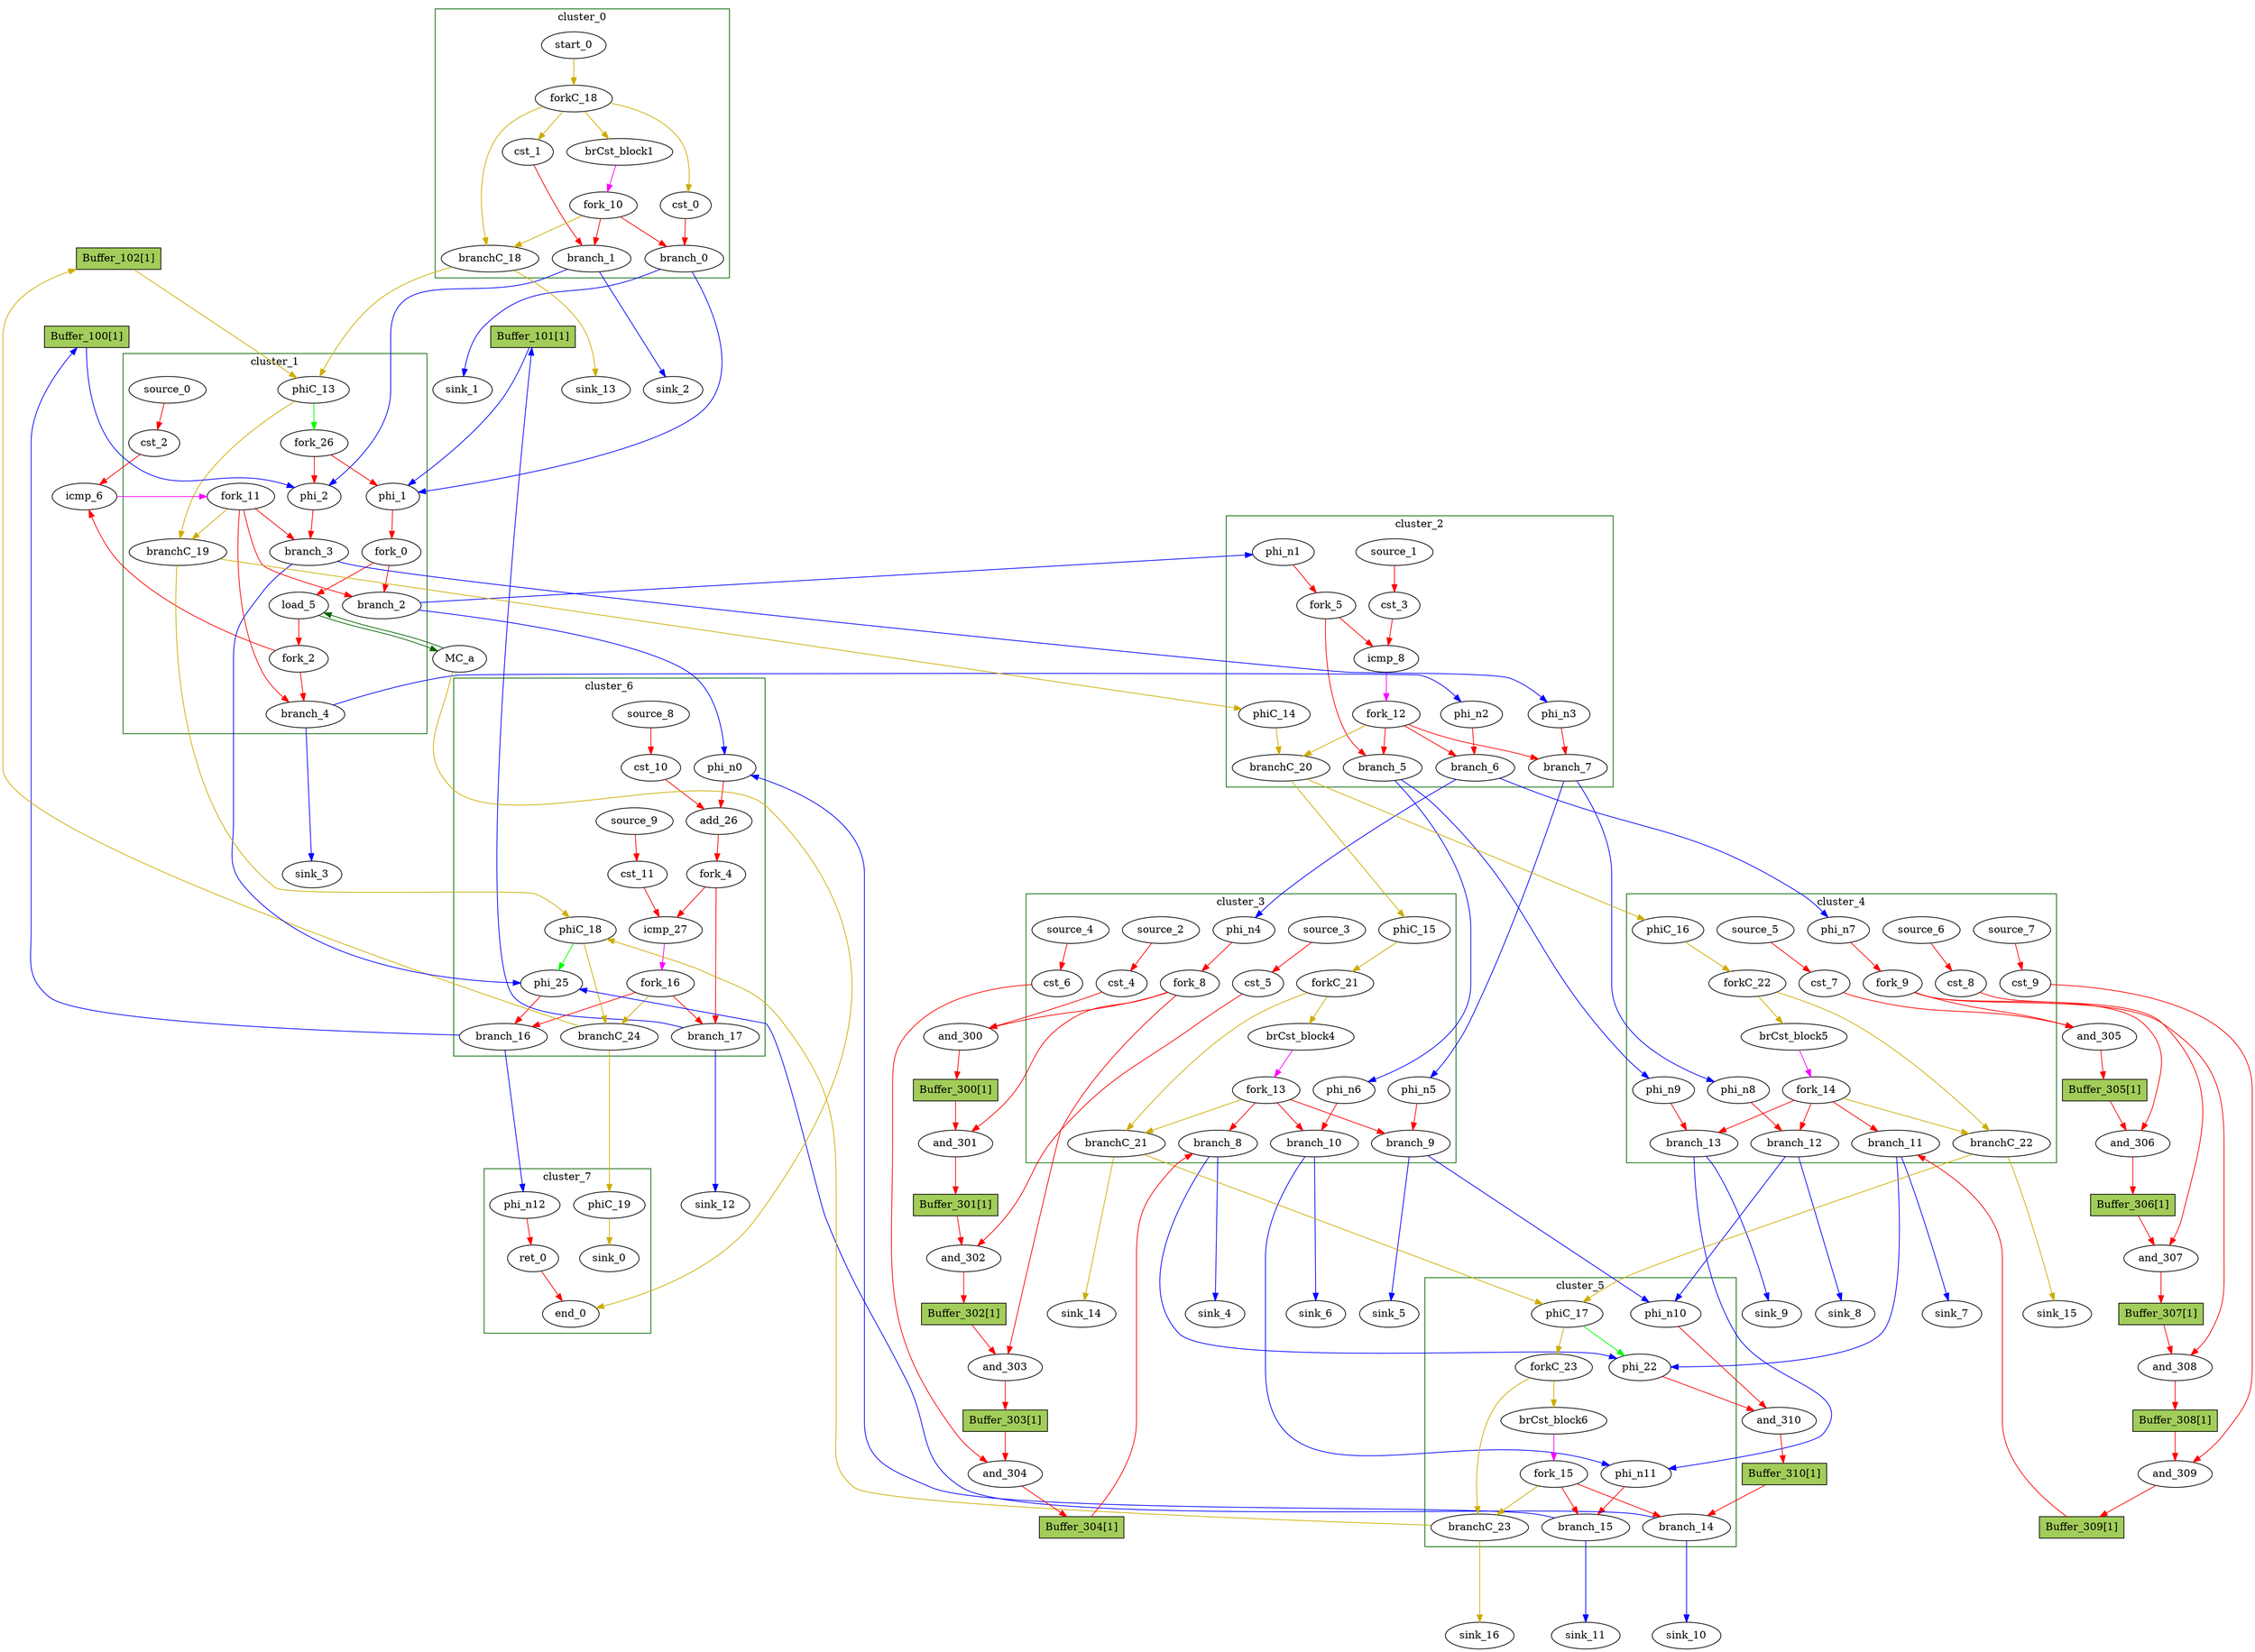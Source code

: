 Digraph G {
	splines=spline;
	subgraph cluster_cluster_3 {
	color = "darkgreen";
label = "cluster_3";
		"cst_4" [type="Constant", in="in1:32", out="out1:32", bbID=4, value="0x3E800000"];
		"cst_5" [type="Constant", in="in1:32", out="out1:32", bbID=4, value="0x3F000000"];
		"cst_6" [type="Constant", in="in1:32", out="out1:32", bbID=4, value="0x3E000000"];
		"brCst_block4" [type="Constant", in="in1:1", out="out1:1", bbID=4, value="0x1"];
		"phi_n4" [type="Merge", in="in1:32 ", out="out1:32", bbID=4, delay=0.0];
		"phi_n5" [type="Merge", in="in1:32 ", out="out1:32", bbID=4, delay=0.0];
		"phi_n6" [type="Merge", in="in1:10 ", out="out1:10", bbID=4, delay=0.0];
		"fork_8" [type="Fork", in="in1:32", out="out1:32 out2:32 out3:32 ", bbID=4];
		"branch_8" [type="Branch", in="in1:32 in2?:1", out="out1+:32 out2-:32", bbID=4];
		"branch_9" [type="Branch", in="in1:32 in2?:1", out="out1+:32 out2-:32", bbID=4];
		"branch_10" [type="Branch", in="in1:10 in2?:1", out="out1+:10 out2-:10", bbID=4];
		"fork_13" [type="Fork", in="in1:1", out="out1:1 out2:1 out3:1 out4:1 ", bbID=4];
		"phiC_15" [type="Merge", in="in1:0 ", out="out1:0", bbID=4, delay=0.0];
		"forkC_21" [type="Fork", in="in1:0", out="out1:0 out2:0 ", bbID=4];
		"branchC_21" [type="Branch", in="in1:0 in2?:1", out="out1+:0 out2-:0", bbID=4];
		"source_2" [type="Source", out="out1:32", bbID=4];
		"source_3" [type="Source", out="out1:32", bbID=4];
		"source_4" [type="Source", out="out1:32", bbID=4];
	}
	subgraph cluster_cluster_4 {
	color = "darkgreen";
label = "cluster_4";
		"cst_7" [type="Constant", in="in1:32", out="out1:32", bbID=5, value="0x3F23D70A"];
		"cst_8" [type="Constant", in="in1:32", out="out1:32", bbID=5, value="0x3F333333"];
		"cst_9" [type="Constant", in="in1:32", out="out1:32", bbID=5, value="0x3E570A3D"];
		"brCst_block5" [type="Constant", in="in1:1", out="out1:1", bbID=5, value="0x1"];
		"phi_n7" [type="Merge", in="in1:32 ", out="out1:32", bbID=5, delay=0.0];
		"phi_n8" [type="Merge", in="in1:32 ", out="out1:32", bbID=5, delay=0.0];
		"phi_n9" [type="Merge", in="in1:10 ", out="out1:10", bbID=5, delay=0.0];
		"fork_9" [type="Fork", in="in1:32", out="out1:32 out2:32 out3:32 ", bbID=5];
		"branch_11" [type="Branch", in="in1:32 in2?:1", out="out1+:32 out2-:32", bbID=5];
		"branch_12" [type="Branch", in="in1:32 in2?:1", out="out1+:32 out2-:32", bbID=5];
		"branch_13" [type="Branch", in="in1:10 in2?:1", out="out1+:10 out2-:10", bbID=5];
		"fork_14" [type="Fork", in="in1:1", out="out1:1 out2:1 out3:1 out4:1 ", bbID=5];
		"phiC_16" [type="Merge", in="in1:0 ", out="out1:0", bbID=5, delay=0.0];
		"forkC_22" [type="Fork", in="in1:0", out="out1:0 out2:0 ", bbID=5];
		"branchC_22" [type="Branch", in="in1:0 in2?:1", out="out1+:0 out2-:0", bbID=5];
		"source_5" [type="Source", out="out1:32", bbID=5];
		"source_6" [type="Source", out="out1:32", bbID=5];
		"source_7" [type="Source", out="out1:32", bbID=5];
	}
	subgraph cluster_cluster_7 {
	color = "darkgreen";
label = "cluster_7";
		"ret_0" [type="Operator", in="in1:32 ", out="out1:32 ", bbID=8, II=1, delay=0.0, latency=0, op="ret_op"];
		"phi_n12" [type="Merge", in="in1:32 ", out="out1:32", bbID=8, delay=0.0];
		"end_0" [type="Exit", in="in1:0*e in2:32 ", out="out1:32", bbID=0];
		"phiC_19" [type="Merge", in="in1:0 ", out="out1:0", bbID=8, delay=0.0];
		"sink_0" [type="Sink", in="in1:0", bbID=0];
	}
	subgraph cluster_cluster_2 {
	color = "darkgreen";
label = "cluster_2";
		"cst_3" [type="Constant", in="in1:3", out="out1:3", bbID=3, value="0x00000005"];
		"icmp_8" [type="Operator", in="in1:10 in2:10 ", out="out1:1 ", bbID=3, II=1, delay=1.907, latency=0, op="icmp_ugt_op"];
		"phi_n1" [type="Merge", in="in1:10 ", out="out1:10", bbID=3, delay=0.0];
		"phi_n2" [type="Merge", in="in1:32 ", out="out1:32", bbID=3, delay=0.0];
		"phi_n3" [type="Merge", in="in1:32 ", out="out1:32", bbID=3, delay=0.0];
		"fork_5" [type="Fork", in="in1:10", out="out1:10 out2:10 ", bbID=3];
		"branch_5" [type="Branch", in="in1:10 in2?:1", out="out1+:10 out2-:10", bbID=3];
		"branch_6" [type="Branch", in="in1:32 in2?:1", out="out1+:32 out2-:32", bbID=3];
		"branch_7" [type="Branch", in="in1:32 in2?:1", out="out1+:32 out2-:32", bbID=3];
		"fork_12" [type="Fork", in="in1:1", out="out1:1 out2:1 out3:1 out4:1 ", bbID=3];
		"phiC_14" [type="Merge", in="in1:0 ", out="out1:0", bbID=3, delay=0.0];
		"branchC_20" [type="Branch", in="in1:0 in2?:1", out="out1+:0 out2-:0", bbID=3];
		"source_1" [type="Source", out="out1:3", bbID=3];
	}
	subgraph cluster_cluster_6 {
	color = "darkgreen";
label = "cluster_6";
		"phi_25" [type="Mux", in="in1?:1 in2:32 in3:32 ", out="out1:32", bbID=7, delay=1.397];
		"cst_10" [type="Constant", in="in1:1", out="out1:1", bbID=7, value="0x00000001"];
		"add_26" [type="Operator", in="in1:10 in2:10 ", out="out1:10 ", bbID=7, II=1, delay=2.287, latency=0, op="add_op"];
		"cst_11" [type="Constant", in="in1:10", out="out1:10", bbID=7, value="0x000003E8"];
		"icmp_27" [type="Operator", in="in1:10 in2:10 ", out="out1:1 ", bbID=7, II=1, delay=1.907, latency=0, op="icmp_ult_op"];
		"phi_n0" [type="Merge", in="in1:10 in2:10 ", out="out1:10", bbID=7, delay=1.397];
		"fork_4" [type="Fork", in="in1:10", out="out1:10 out2:10 ", bbID=7];
		"branch_16" [type="Branch", in="in1:32 in2?:1", out="out1+:32 out2-:32", bbID=7];
		"branch_17" [type="Branch", in="in1:10 in2?:1", out="out1+:10 out2-:10", bbID=7];
		"fork_16" [type="Fork", in="in1:1", out="out1:1 out2:1 out3:1 ", bbID=7];
		"phiC_18" [type="CntrlMerge", in="in1:0 in2:0 ", out="out1:0 out2?:1", bbID=7, delay=0.0];
		"branchC_24" [type="Branch", in="in1:0 in2?:1", out="out1+:0 out2-:0", bbID=7];
		"source_8" [type="Source", out="out1:1", bbID=7];
		"source_9" [type="Source", out="out1:10", bbID=7];
	}
	subgraph cluster_cluster_1 {
	color = "darkgreen";
label = "cluster_1";
		"phi_1" [type="Mux", in="in1?:1 in2:10 in3:10 ", out="out1:10", bbID=2, delay=1.397];
		"phi_2" [type="Mux", in="in1?:1 in2:32 in3:32 ", out="out1:32", bbID=2, delay=1.397];
		"load_5" [type="Operator", in="in1:32 in2:10 ", out="out1:32 out2:10 ", bbID=2, II=1, delay=1.412, latency=2, op="mc_load_op", portId=0];
		"cst_2" [type="Constant", in="in1:32", out="out1:32", bbID=2, value="0x00000000"];
		"fork_0" [type="Fork", in="in1:10", out="out1:10 out2:10 ", bbID=2];
		"fork_2" [type="Fork", in="in1:32", out="out1:32 out2:32 ", bbID=2];
		"branch_2" [type="Branch", in="in1:10 in2?:1", out="out1+:10 out2-:10", bbID=2];
		"branch_3" [type="Branch", in="in1:32 in2?:1", out="out1+:32 out2-:32", bbID=2];
		"branch_4" [type="Branch", in="in1:32 in2?:1", out="out1+:32 out2-:32", bbID=2];
		"fork_11" [type="Fork", in="in1:1", out="out1:1 out2:1 out3:1 out4:1 ", bbID=2];
		"phiC_13" [type="CntrlMerge", in="in1:0 in2:0 ", out="out1:0 out2?:1", bbID=2, delay=0.0];
		"branchC_19" [type="Branch", in="in1:0 in2?:1", out="out1+:0 out2-:0", bbID=2];
		"source_0" [type="Source", out="out1:32", bbID=2];
		"fork_26" [type="Fork", in="in1:1", out="out1:1 out2:1 ", bbID=2];
	}
	subgraph cluster_cluster_0 {
	color = "darkgreen";
label = "cluster_0";
		"brCst_block1" [type="Constant", in="in1:1", out="out1:1", bbID=1, value="0x1"];
		"cst_0" [type="Constant", in="in1:1", out="out1:1", bbID=1, value="0x00000000"];
		"cst_1" [type="Constant", in="in1:32", out="out1:32", bbID=1, value="0x00000000"];
		"branch_0" [type="Branch", in="in1:1 in2?:1", out="out1+:1 out2-:1", bbID=1];
		"branch_1" [type="Branch", in="in1:32 in2?:1", out="out1+:32 out2-:32", bbID=1];
		"fork_10" [type="Fork", in="in1:1", out="out1:1 out2:1 out3:1 ", bbID=1];
		"start_0" [type="Entry", in="in1:0", out="out1:0", bbID=1, control="true"];
		"forkC_18" [type="Fork", in="in1:0", out="out1:0 out2:0 out3:0 out4:0 ", bbID=1];
		"branchC_18" [type="Branch", in="in1:0 in2?:1", out="out1+:0 out2-:0", bbID=1];
	}
	subgraph cluster_cluster_5 {
	color = "darkgreen";
label = "cluster_5";
		"phi_22" [type="Mux", in="in1?:1 in2:32 in3:32 ", out="out1:32", bbID=6, delay=1.397];
		"brCst_block6" [type="Constant", in="in1:1", out="out1:1", bbID=6, value="0x1"];
		"phi_n10" [type="Merge", in="in1:32 in2:32 ", out="out1:32", bbID=6, delay=1.397];
		"phi_n11" [type="Merge", in="in1:10 in2:10 ", out="out1:10", bbID=6, delay=1.397];
		"branch_14" [type="Branch", in="in1:32 in2?:1", out="out1+:32 out2-:32", bbID=6];
		"branch_15" [type="Branch", in="in1:10 in2?:1", out="out1+:10 out2-:10", bbID=6];
		"fork_15" [type="Fork", in="in1:1", out="out1:1 out2:1 out3:1 ", bbID=6];
		"phiC_17" [type="CntrlMerge", in="in1:0 in2:0 ", out="out1:0 out2?:1", bbID=6, delay=0.0];
		"forkC_23" [type="Fork", in="in1:0", out="out1:0 out2:0 ", bbID=6];
		"branchC_23" [type="Branch", in="in1:0 in2?:1", out="out1+:0 out2-:0", bbID=6];
	}
		"MC_a" [type="MC", in="in1:10*l0a ", out="out1:32*l0d out2:0*e ", bbID=0, bbcount=0, ldcount=1, memory="a", stcount=0];
		"sink_1" [type="Sink", in="in1:1", bbID=0];
		"sink_2" [type="Sink", in="in1:32", bbID=0];
		"sink_3" [type="Sink", in="in1:32", bbID=0];
		"sink_4" [type="Sink", in="in1:32", bbID=0];
		"sink_5" [type="Sink", in="in1:32", bbID=0];
		"sink_6" [type="Sink", in="in1:10", bbID=0];
		"sink_7" [type="Sink", in="in1:32", bbID=0];
		"sink_8" [type="Sink", in="in1:32", bbID=0];
		"sink_9" [type="Sink", in="in1:10", bbID=0];
		"sink_10" [type="Sink", in="in1:32", bbID=0];
		"sink_11" [type="Sink", in="in1:10", bbID=0];
		"sink_12" [type="Sink", in="in1:10", bbID=0];
		"sink_13" [type="Sink", in="in1:0", bbID=0];
		"sink_14" [type="Sink", in="in1:0", bbID=0];
		"sink_15" [type="Sink", in="in1:0", bbID=0];
		"sink_16" [type="Sink", in="in1:0", bbID=0];
		"Buffer_100" [type="Buffer", in="in1:32", out="out1:32", bbID=3, fillcolor="darkolivegreen3", height=0.4, label="Buffer_100[1]", shape="box", slots=1, style="filled", transparent="false"];
		"Buffer_101" [type="Buffer", in="in1:32", out="out1:32", bbID=3, fillcolor="darkolivegreen3", height=0.4, label="Buffer_101[1]", shape="box", slots=1, style="filled", transparent="false"];
		"Buffer_102" [type="Buffer", in="in1:32", out="out1:32", bbID=3, fillcolor="darkolivegreen3", height=0.4, label="Buffer_102[1]", shape="box", slots=1, style="filled", transparent="false"];
		"icmp_6" [type="Operator", in="in1:32 in2:32 ", out="out1:1 ", bbID=2, II=1, delay=1.895, latency=2, op="icmp_ult_op"];
		"and_300" [type="Operator", in="in1:32 in2:32 ", out="out1:32 ", bbID=4, II=1, delay=0.0, latency=10, op="and_op"];
		"Buffer_300" [type="Buffer", in="in1:32", out="out1:32", bbID=3, fillcolor="darkolivegreen3", height=0.4, label="Buffer_300[1]", shape="box", slots=1, style="filled", transparent="false"];
		"and_301" [type="Operator", in="in1:32 in2:32 ", out="out1:32 ", bbID=4, II=1, delay=0.0, latency=6, op="and_op"];
		"Buffer_301" [type="Buffer", in="in1:32", out="out1:32", bbID=3, fillcolor="darkolivegreen3", height=0.4, label="Buffer_301[1]", shape="box", slots=1, style="filled", transparent="false"];
		"and_302" [type="Operator", in="in1:32 in2:32 ", out="out1:32 ", bbID=4, II=1, delay=0.0, latency=10, op="and_op"];
		"Buffer_302" [type="Buffer", in="in1:32", out="out1:32", bbID=3, fillcolor="darkolivegreen3", height=0.4, label="Buffer_302[1]", shape="box", slots=1, style="filled", transparent="false"];
		"and_303" [type="Operator", in="in1:32 in2:32 ", out="out1:32 ", bbID=4, II=1, delay=0.0, latency=6, op="and_op"];
		"Buffer_303" [type="Buffer", in="in1:32", out="out1:32", bbID=3, fillcolor="darkolivegreen3", height=0.4, label="Buffer_303[1]", shape="box", slots=1, style="filled", transparent="false"];
		"and_304" [type="Operator", in="in1:32 in2:32 ", out="out1:32 ", bbID=4, II=1, delay=0.0, latency=10, op="and_op"];
		"Buffer_304" [type="Buffer", in="in1:32", out="out1:32", bbID=3, fillcolor="darkolivegreen3", height=0.4, label="Buffer_304[1]", shape="box", slots=1, style="filled", transparent="false"];
		"and_305" [type="Operator", in="in1:32 in2:32 ", out="out1:32 ", bbID=5, II=1, delay=0.0, latency=10, op="and_op"];
		"Buffer_305" [type="Buffer", in="in1:32", out="out1:32", bbID=3, fillcolor="darkolivegreen3", height=0.4, label="Buffer_305[1]", shape="box", slots=1, style="filled", transparent="false"];
		"and_306" [type="Operator", in="in1:32 in2:32 ", out="out1:32 ", bbID=5, II=1, delay=0.0, latency=6, op="and_op"];
		"Buffer_306" [type="Buffer", in="in1:32", out="out1:32", bbID=3, fillcolor="darkolivegreen3", height=0.4, label="Buffer_306[1]", shape="box", slots=1, style="filled", transparent="false"];
		"and_307" [type="Operator", in="in1:32 in2:32 ", out="out1:32 ", bbID=5, II=1, delay=0.0, latency=10, op="and_op"];
		"Buffer_307" [type="Buffer", in="in1:32", out="out1:32", bbID=3, fillcolor="darkolivegreen3", height=0.4, label="Buffer_307[1]", shape="box", slots=1, style="filled", transparent="false"];
		"and_308" [type="Operator", in="in1:32 in2:32 ", out="out1:32 ", bbID=5, II=1, delay=0.0, latency=6, op="and_op"];
		"Buffer_308" [type="Buffer", in="in1:32", out="out1:32", bbID=3, fillcolor="darkolivegreen3", height=0.4, label="Buffer_308[1]", shape="box", slots=1, style="filled", transparent="false"];
		"and_309" [type="Operator", in="in1:32 in2:32 ", out="out1:32 ", bbID=5, II=1, delay=0.0, latency=10, op="and_op"];
		"Buffer_309" [type="Buffer", in="in1:32", out="out1:32", bbID=3, fillcolor="darkolivegreen3", height=0.4, label="Buffer_309[1]", shape="box", slots=1, style="filled", transparent="false"];
		"and_310" [type="Operator", in="in1:32 in2:32 ", out="out1:32 ", bbID=6, II=1, delay=0.0, latency=10, op="and_op"];
		"Buffer_310" [type="Buffer", in="in1:32", out="out1:32", bbID=3, fillcolor="darkolivegreen3", height=0.4, label="Buffer_310[1]", shape="box", slots=1, style="filled", transparent="false"];
		"brCst_block1" -> "fork_10" [color = "magenta", from = "out1", to = "in1"];
		"cst_0" -> "branch_0" [color = "red", from = "out1", to = "in1"];
		"phi_1" -> "fork_0" [color = "red", from = "out1", to = "in1"];
		"cst_1" -> "branch_1" [color = "red", from = "out1", to = "in1"];
		"phi_2" -> "branch_3" [color = "red", from = "out1", to = "in1"];
		"load_5" -> "fork_2" [color = "red", from = "out1", to = "in1"];
		"load_5" -> "MC_a" [color = "darkgreen", mem_address = "true", from = "out2", to = "in1"];
		"cst_2" -> "icmp_6" [color = "red", from = "out1", to = "in2"];
		"cst_3" -> "icmp_8" [color = "red", from = "out1", to = "in2"];
		"icmp_8" -> "fork_12" [color = "magenta", from = "out1", to = "in1"];
		"cst_4" -> "and_300" [color = "red", from = "out1", to = "in2"];
		"cst_5" -> "and_302" [color = "red", from = "out1", to = "in2"];
		"cst_6" -> "and_304" [color = "red", from = "out1", to = "in2"];
		"brCst_block4" -> "fork_13" [color = "magenta", from = "out1", to = "in1"];
		"cst_7" -> "and_305" [color = "red", from = "out1", to = "in2"];
		"cst_8" -> "and_307" [color = "red", from = "out1", to = "in2"];
		"cst_9" -> "and_309" [color = "red", from = "out1", to = "in2"];
		"brCst_block5" -> "fork_14" [color = "magenta", from = "out1", to = "in1"];
		"phi_22" -> "and_310" [color = "red", from = "out1", to = "in2"];
		"brCst_block6" -> "fork_15" [color = "magenta", from = "out1", to = "in1"];
		"phi_25" -> "branch_16" [color = "red", from = "out1", to = "in1"];
		"cst_10" -> "add_26" [color = "red", from = "out1", to = "in2"];
		"add_26" -> "fork_4" [color = "red", from = "out1", to = "in1"];
		"cst_11" -> "icmp_27" [color = "red", from = "out1", to = "in2"];
		"icmp_27" -> "fork_16" [color = "magenta", from = "out1", to = "in1"];
		"ret_0" -> "end_0" [color = "red", from = "out1", to = "in2"];
		"phi_n0" -> "add_26" [color = "red", from = "out1", to = "in1"];
		"phi_n1" -> "fork_5" [color = "red", from = "out1", to = "in1"];
		"phi_n2" -> "branch_6" [color = "red", from = "out1", to = "in1"];
		"phi_n3" -> "branch_7" [color = "red", from = "out1", to = "in1"];
		"phi_n4" -> "fork_8" [color = "red", from = "out1", to = "in1"];
		"phi_n5" -> "branch_9" [color = "red", from = "out1", to = "in1"];
		"phi_n6" -> "branch_10" [color = "red", from = "out1", to = "in1"];
		"phi_n7" -> "fork_9" [color = "red", from = "out1", to = "in1"];
		"phi_n8" -> "branch_12" [color = "red", from = "out1", to = "in1"];
		"phi_n9" -> "branch_13" [color = "red", from = "out1", to = "in1"];
		"phi_n10" -> "and_310" [color = "red", from = "out1", to = "in1"];
		"phi_n11" -> "branch_15" [color = "red", from = "out1", to = "in1"];
		"phi_n12" -> "ret_0" [color = "red", from = "out1", to = "in1"];
		"fork_0" -> "load_5" [color = "red", from = "out1", to = "in2"];
		"fork_0" -> "branch_2" [color = "red", from = "out2", to = "in1"];
		"fork_2" -> "branch_4" [color = "red", from = "out2", to = "in1"];
		"fork_2" -> "icmp_6" [color = "red", from = "out1", to = "in1"];
		"fork_4" -> "icmp_27" [color = "red", from = "out1", to = "in1"];
		"fork_4" -> "branch_17" [color = "red", from = "out2", to = "in1"];
		"fork_5" -> "icmp_8" [color = "red", from = "out1", to = "in1"];
		"fork_5" -> "branch_5" [color = "red", from = "out2", to = "in1"];
		"fork_8" -> "and_300" [color = "red", from = "out1", to = "in1"];
		"fork_8" -> "and_301" [color = "red", from = "out2", to = "in2"];
		"fork_8" -> "and_303" [color = "red", from = "out3", to = "in2"];
		"fork_9" -> "and_305" [color = "red", from = "out1", to = "in1"];
		"fork_9" -> "and_306" [color = "red", from = "out2", to = "in2"];
		"fork_9" -> "and_308" [color = "red", from = "out3", to = "in2"];
		"branch_0" -> "phi_1" [color = "blue", from = "out1", to = "in2", minlen = 3];
		"branch_0" -> "sink_1" [color = "blue", from = "out2", to = "in1", minlen = 3];
		"branch_1" -> "phi_2" [color = "blue", from = "out1", to = "in2", minlen = 3];
		"branch_1" -> "sink_2" [color = "blue", from = "out2", to = "in1", minlen = 3];
		"fork_10" -> "branch_0" [color = "red", from = "out2", to = "in2"];
		"fork_10" -> "branch_1" [color = "red", from = "out1", to = "in2"];
		"fork_10" -> "branchC_18" [color = "gold3", from = "out3", to = "in2"];
		"branch_2" -> "phi_n0" [color = "blue", from = "out1", to = "in1", minlen = 3];
		"branch_2" -> "phi_n1" [color = "blue", from = "out2", to = "in1", minlen = 3];
		"branch_3" -> "phi_25" [color = "blue", from = "out1", to = "in2", minlen = 3];
		"branch_3" -> "phi_n3" [color = "blue", from = "out2", to = "in1", minlen = 3];
		"branch_4" -> "phi_n2" [color = "blue", from = "out2", to = "in1", minlen = 3];
		"branch_4" -> "sink_3" [color = "blue", from = "out1", to = "in1", minlen = 3];
		"fork_11" -> "branch_2" [color = "red", from = "out3", to = "in2"];
		"fork_11" -> "branch_3" [color = "red", from = "out2", to = "in2"];
		"fork_11" -> "branch_4" [color = "red", from = "out1", to = "in2"];
		"fork_11" -> "branchC_19" [color = "gold3", from = "out4", to = "in2"];
		"branch_5" -> "phi_n6" [color = "blue", from = "out1", to = "in1", minlen = 3];
		"branch_5" -> "phi_n9" [color = "blue", from = "out2", to = "in1", minlen = 3];
		"branch_6" -> "phi_n4" [color = "blue", from = "out1", to = "in1", minlen = 3];
		"branch_6" -> "phi_n7" [color = "blue", from = "out2", to = "in1", minlen = 3];
		"branch_7" -> "phi_n5" [color = "blue", from = "out1", to = "in1", minlen = 3];
		"branch_7" -> "phi_n8" [color = "blue", from = "out2", to = "in1", minlen = 3];
		"fork_12" -> "branch_5" [color = "red", from = "out3", to = "in2"];
		"fork_12" -> "branch_6" [color = "red", from = "out2", to = "in2"];
		"fork_12" -> "branch_7" [color = "red", from = "out1", to = "in2"];
		"fork_12" -> "branchC_20" [color = "gold3", from = "out4", to = "in2"];
		"branch_8" -> "phi_22" [color = "blue", from = "out1", to = "in2", minlen = 3];
		"branch_8" -> "sink_4" [color = "blue", from = "out2", to = "in1", minlen = 3];
		"branch_9" -> "phi_n10" [color = "blue", from = "out1", to = "in1", minlen = 3];
		"branch_9" -> "sink_5" [color = "blue", from = "out2", to = "in1", minlen = 3];
		"branch_10" -> "phi_n11" [color = "blue", from = "out1", to = "in1", minlen = 3];
		"branch_10" -> "sink_6" [color = "blue", from = "out2", to = "in1", minlen = 3];
		"fork_13" -> "branch_8" [color = "red", from = "out3", to = "in2"];
		"fork_13" -> "branch_9" [color = "red", from = "out2", to = "in2"];
		"fork_13" -> "branch_10" [color = "red", from = "out1", to = "in2"];
		"fork_13" -> "branchC_21" [color = "gold3", from = "out4", to = "in2"];
		"branch_11" -> "phi_22" [color = "blue", from = "out1", to = "in3", minlen = 3];
		"branch_11" -> "sink_7" [color = "blue", from = "out2", to = "in1", minlen = 3];
		"branch_12" -> "phi_n10" [color = "blue", from = "out1", to = "in2", minlen = 3];
		"branch_12" -> "sink_8" [color = "blue", from = "out2", to = "in1", minlen = 3];
		"branch_13" -> "phi_n11" [color = "blue", from = "out1", to = "in2", minlen = 3];
		"branch_13" -> "sink_9" [color = "blue", from = "out2", to = "in1", minlen = 3];
		"fork_14" -> "branch_11" [color = "red", from = "out3", to = "in2"];
		"fork_14" -> "branch_12" [color = "red", from = "out2", to = "in2"];
		"fork_14" -> "branch_13" [color = "red", from = "out1", to = "in2"];
		"fork_14" -> "branchC_22" [color = "gold3", from = "out4", to = "in2"];
		"branch_14" -> "phi_25" [color = "blue", from = "out1", to = "in3", minlen = 3];
		"branch_14" -> "sink_10" [color = "blue", from = "out2", to = "in1", minlen = 3];
		"branch_15" -> "phi_n0" [color = "blue", from = "out1", to = "in2", minlen = 3];
		"branch_15" -> "sink_11" [color = "blue", from = "out2", to = "in1", minlen = 3];
		"fork_15" -> "branch_14" [color = "red", from = "out2", to = "in2"];
		"fork_15" -> "branch_15" [color = "red", from = "out1", to = "in2"];
		"fork_15" -> "branchC_23" [color = "gold3", from = "out3", to = "in2"];
		"branch_16" -> "phi_n12" [color = "blue", from = "out2", to = "in1", minlen = 3];
		"branch_16" -> "Buffer_100" [color = "blue", from = "out1", to = "in1", minlen = 3];
		"branch_17" -> "sink_12" [color = "blue", from = "out2", to = "in1", minlen = 3];
		"branch_17" -> "Buffer_101" [color = "blue", from = "out1", to = "in1", minlen = 3];
		"fork_16" -> "branch_16" [color = "red", from = "out2", to = "in2"];
		"fork_16" -> "branch_17" [color = "red", from = "out1", to = "in2"];
		"fork_16" -> "branchC_24" [color = "gold3", from = "out3", to = "in2"];
		"MC_a" -> "load_5" [color = "darkgreen", mem_address = "false", from = "out1", to = "in1"];
		"MC_a" -> "end_0" [color = "gold3", from = "out2", to = "in1"];
		"start_0" -> "forkC_18" [color = "gold3", from = "out1", to = "in1"];
		"forkC_18" -> "brCst_block1" [color = "gold3", from = "out4", to = "in1"];
		"forkC_18" -> "cst_0" [color = "gold3", from = "out1", to = "in1"];
		"forkC_18" -> "cst_1" [color = "gold3", from = "out2", to = "in1"];
		"forkC_18" -> "branchC_18" [color = "gold3", from = "out3", to = "in1"];
		"branchC_18" -> "phiC_13" [color = "gold3", from = "out1", to = "in1", minlen = 3];
		"branchC_18" -> "sink_13" [color = "gold3", from = "out2", to = "in1", minlen = 3];
		"phiC_13" -> "branchC_19" [color = "gold3", from = "out1", to = "in1"];
		"phiC_13" -> "fork_26" [color = "green", from = "out2", to = "in1"];
		"branchC_19" -> "phiC_14" [color = "gold3", from = "out2", to = "in1", minlen = 3];
		"branchC_19" -> "phiC_18" [color = "gold3", from = "out1", to = "in1", minlen = 3];
		"phiC_14" -> "branchC_20" [color = "gold3", from = "out1", to = "in1"];
		"branchC_20" -> "phiC_15" [color = "gold3", from = "out1", to = "in1", minlen = 3];
		"branchC_20" -> "phiC_16" [color = "gold3", from = "out2", to = "in1", minlen = 3];
		"phiC_15" -> "forkC_21" [color = "gold3", from = "out1", to = "in1"];
		"forkC_21" -> "brCst_block4" [color = "gold3", from = "out2", to = "in1"];
		"forkC_21" -> "branchC_21" [color = "gold3", from = "out1", to = "in1"];
		"branchC_21" -> "phiC_17" [color = "gold3", from = "out1", to = "in1", minlen = 3];
		"branchC_21" -> "sink_14" [color = "gold3", from = "out2", to = "in1", minlen = 3];
		"phiC_16" -> "forkC_22" [color = "gold3", from = "out1", to = "in1"];
		"forkC_22" -> "brCst_block5" [color = "gold3", from = "out2", to = "in1"];
		"forkC_22" -> "branchC_22" [color = "gold3", from = "out1", to = "in1"];
		"branchC_22" -> "phiC_17" [color = "gold3", from = "out1", to = "in2", minlen = 3];
		"branchC_22" -> "sink_15" [color = "gold3", from = "out2", to = "in1", minlen = 3];
		"phiC_17" -> "phi_22" [color = "green", from = "out2", to = "in1"];
		"phiC_17" -> "forkC_23" [color = "gold3", from = "out1", to = "in1"];
		"forkC_23" -> "brCst_block6" [color = "gold3", from = "out2", to = "in1"];
		"forkC_23" -> "branchC_23" [color = "gold3", from = "out1", to = "in1"];
		"branchC_23" -> "phiC_18" [color = "gold3", from = "out1", to = "in2", minlen = 3];
		"branchC_23" -> "sink_16" [color = "gold3", from = "out2", to = "in1", minlen = 3];
		"phiC_18" -> "phi_25" [color = "green", from = "out2", to = "in1"];
		"phiC_18" -> "branchC_24" [color = "gold3", from = "out1", to = "in1"];
		"branchC_24" -> "phiC_19" [color = "gold3", from = "out2", to = "in1", minlen = 3];
		"branchC_24" -> "Buffer_102" [color = "gold3", from = "out1", to = "in1", minlen = 3];
		"phiC_19" -> "sink_0" [color = "gold3", from = "out1", to = "in1"];
		"source_0" -> "cst_2" [color = "red", from = "out1", to = "in1"];
		"source_1" -> "cst_3" [color = "red", from = "out1", to = "in1"];
		"source_2" -> "cst_4" [color = "red", from = "out1", to = "in1"];
		"source_3" -> "cst_5" [color = "red", from = "out1", to = "in1"];
		"source_4" -> "cst_6" [color = "red", from = "out1", to = "in1"];
		"source_5" -> "cst_7" [color = "red", from = "out1", to = "in1"];
		"source_6" -> "cst_8" [color = "red", from = "out1", to = "in1"];
		"source_7" -> "cst_9" [color = "red", from = "out1", to = "in1"];
		"source_8" -> "cst_10" [color = "red", from = "out1", to = "in1"];
		"source_9" -> "cst_11" [color = "red", from = "out1", to = "in1"];
		"fork_26" -> "phi_1" [color = "red", from = "out1", to = "in1"];
		"fork_26" -> "phi_2" [color = "red", from = "out2", to = "in1"];
		"Buffer_100" -> "phi_2" [color = "blue", from = "out1", to = "in3", minlen = 3];
		"Buffer_101" -> "phi_1" [color = "blue", from = "out1", to = "in3", minlen = 3];
		"Buffer_102" -> "phiC_13" [color = "gold3", from = "out1", to = "in2", minlen = 3];
		"icmp_6" -> "fork_11" [color = "magenta", from = "out1", to = "in1"];
		"and_300" -> "Buffer_300" [color = "red", from = "out1", to = "in1"];
		"Buffer_300" -> "and_301" [color = "red", from = "out1", to = "in1"];
		"and_301" -> "Buffer_301" [color = "red", from = "out1", to = "in1"];
		"Buffer_301" -> "and_302" [color = "red", from = "out1", to = "in1"];
		"and_302" -> "Buffer_302" [color = "red", from = "out1", to = "in1"];
		"Buffer_302" -> "and_303" [color = "red", from = "out1", to = "in1"];
		"and_303" -> "Buffer_303" [color = "red", from = "out1", to = "in1"];
		"Buffer_303" -> "and_304" [color = "red", from = "out1", to = "in1"];
		"and_304" -> "Buffer_304" [color = "red", from = "out1", to = "in1"];
		"Buffer_304" -> "branch_8" [color = "red", from = "out1", to = "in1"];
		"and_305" -> "Buffer_305" [color = "red", from = "out1", to = "in1"];
		"Buffer_305" -> "and_306" [color = "red", from = "out1", to = "in1"];
		"and_306" -> "Buffer_306" [color = "red", from = "out1", to = "in1"];
		"Buffer_306" -> "and_307" [color = "red", from = "out1", to = "in1"];
		"and_307" -> "Buffer_307" [color = "red", from = "out1", to = "in1"];
		"Buffer_307" -> "and_308" [color = "red", from = "out1", to = "in1"];
		"and_308" -> "Buffer_308" [color = "red", from = "out1", to = "in1"];
		"Buffer_308" -> "and_309" [color = "red", from = "out1", to = "in1"];
		"and_309" -> "Buffer_309" [color = "red", from = "out1", to = "in1"];
		"Buffer_309" -> "branch_11" [color = "red", from = "out1", to = "in1"];
		"and_310" -> "Buffer_310" [color = "red", from = "out1", to = "in1"];
		"Buffer_310" -> "branch_14" [color = "red", from = "out1", to = "in1"];
}
